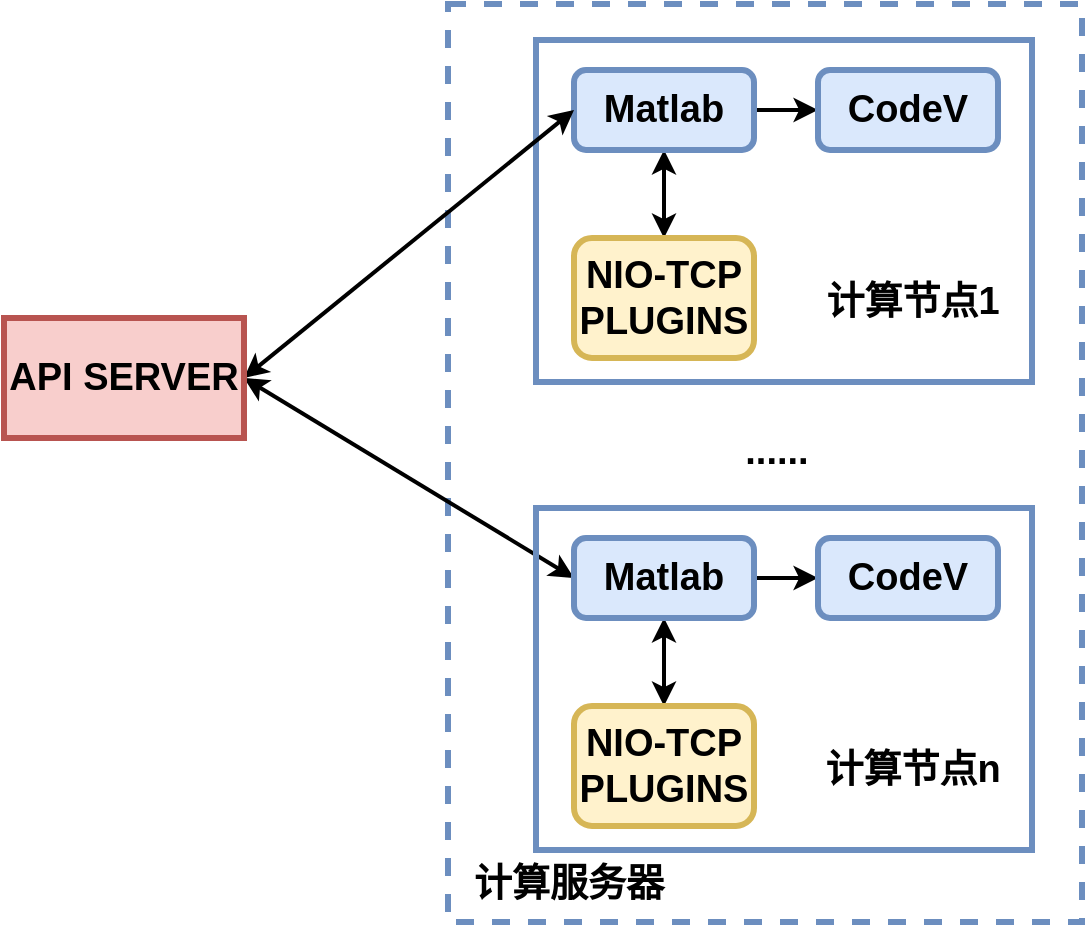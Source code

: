 <mxfile version="14.9.2" type="github"><diagram id="WEavagxoX7mWQo-rN5Ej" name="Page-1"><mxGraphModel dx="302" dy="526" grid="0" gridSize="10" guides="1" tooltips="1" connect="1" arrows="1" fold="1" page="0" pageScale="1" pageWidth="827" pageHeight="1169" math="0" shadow="0"><root><mxCell id="0"/><mxCell id="1" parent="0"/><mxCell id="207O5OkzuaK_un03Wp2c-2" value="" style="rounded=0;whiteSpace=wrap;html=1;strokeColor=#6c8ebf;fillColor=none;strokeWidth=3;fontSize=19;dashed=1;" parent="1" vertex="1"><mxGeometry x="1043" y="295" width="317" height="459" as="geometry"/></mxCell><mxCell id="meVRYA2Hp27yC9P9ZgB7-14" value="" style="rounded=0;whiteSpace=wrap;html=1;strokeColor=#6c8ebf;fillColor=none;strokeWidth=3;fontSize=19;" parent="1" vertex="1"><mxGeometry x="1087" y="313" width="248" height="171" as="geometry"/></mxCell><mxCell id="ZerdHR5X41I_D5glgdEe-2" style="edgeStyle=orthogonalEdgeStyle;rounded=0;orthogonalLoop=1;jettySize=auto;html=1;strokeWidth=2;" edge="1" parent="1" source="meVRYA2Hp27yC9P9ZgB7-15" target="meVRYA2Hp27yC9P9ZgB7-16"><mxGeometry relative="1" as="geometry"/></mxCell><mxCell id="ZerdHR5X41I_D5glgdEe-4" style="edgeStyle=orthogonalEdgeStyle;rounded=0;orthogonalLoop=1;jettySize=auto;html=1;entryX=0.5;entryY=0;entryDx=0;entryDy=0;strokeWidth=2;startArrow=classic;startFill=1;" edge="1" parent="1" source="meVRYA2Hp27yC9P9ZgB7-15" target="ZerdHR5X41I_D5glgdEe-1"><mxGeometry relative="1" as="geometry"/></mxCell><mxCell id="meVRYA2Hp27yC9P9ZgB7-15" value="&lt;b style=&quot;font-size: 19px;&quot;&gt;Matlab&lt;/b&gt;" style="rounded=1;whiteSpace=wrap;html=1;strokeColor=#6c8ebf;fillColor=#dae8fc;strokeWidth=3;fontSize=19;" parent="1" vertex="1"><mxGeometry x="1106" y="328" width="90" height="40" as="geometry"/></mxCell><mxCell id="meVRYA2Hp27yC9P9ZgB7-16" value="&lt;b style=&quot;font-size: 19px;&quot;&gt;CodeV&lt;/b&gt;" style="rounded=1;whiteSpace=wrap;html=1;strokeColor=#6c8ebf;fillColor=#dae8fc;strokeWidth=3;fontSize=19;" parent="1" vertex="1"><mxGeometry x="1228" y="328" width="90" height="40" as="geometry"/></mxCell><mxCell id="meVRYA2Hp27yC9P9ZgB7-17" value="&lt;b style=&quot;font-size: 19px&quot;&gt;计算节点1&lt;/b&gt;" style="text;html=1;strokeColor=none;fillColor=none;align=center;verticalAlign=middle;whiteSpace=wrap;rounded=0;fontSize=19;" parent="1" vertex="1"><mxGeometry x="1227.5" y="434" width="95" height="20" as="geometry"/></mxCell><mxCell id="207O5OkzuaK_un03Wp2c-30" style="rounded=0;orthogonalLoop=1;jettySize=auto;html=1;entryX=0;entryY=0.5;entryDx=0;entryDy=0;exitX=1;exitY=0.5;exitDx=0;exitDy=0;startArrow=classic;startFill=1;strokeWidth=2;" parent="1" source="meVRYA2Hp27yC9P9ZgB7-23" target="meVRYA2Hp27yC9P9ZgB7-15" edge="1"><mxGeometry relative="1" as="geometry"><mxPoint x="894" y="430" as="targetPoint"/></mxGeometry></mxCell><mxCell id="ZerdHR5X41I_D5glgdEe-12" style="rounded=0;orthogonalLoop=1;jettySize=auto;html=1;entryX=0;entryY=0.5;entryDx=0;entryDy=0;startArrow=classic;startFill=1;strokeWidth=2;exitX=1;exitY=0.5;exitDx=0;exitDy=0;" edge="1" parent="1" source="meVRYA2Hp27yC9P9ZgB7-23" target="ZerdHR5X41I_D5glgdEe-8"><mxGeometry relative="1" as="geometry"><mxPoint x="909" y="491" as="sourcePoint"/></mxGeometry></mxCell><mxCell id="meVRYA2Hp27yC9P9ZgB7-23" value="&lt;b style=&quot;font-size: 19px;&quot;&gt;API SERVER&lt;/b&gt;" style="rounded=0;whiteSpace=wrap;html=1;fillColor=#f8cecc;strokeColor=#b85450;strokeWidth=3;fontSize=19;" parent="1" vertex="1"><mxGeometry x="821" y="452" width="120" height="60" as="geometry"/></mxCell><mxCell id="207O5OkzuaK_un03Wp2c-13" value="&lt;b style=&quot;font-size: 19px&quot;&gt;计算服务器&lt;/b&gt;" style="text;html=1;strokeColor=none;fillColor=none;align=center;verticalAlign=middle;whiteSpace=wrap;rounded=0;fontSize=19;" parent="1" vertex="1"><mxGeometry x="1047" y="725" width="113" height="20" as="geometry"/></mxCell><mxCell id="ZerdHR5X41I_D5glgdEe-1" value="&lt;b style=&quot;font-size: 19px&quot;&gt;NIO-TCP&lt;br&gt;PLUGINS&lt;br&gt;&lt;/b&gt;" style="rounded=1;whiteSpace=wrap;html=1;strokeColor=#d6b656;fillColor=#fff2cc;strokeWidth=3;fontSize=19;" vertex="1" parent="1"><mxGeometry x="1106" y="412" width="90" height="60" as="geometry"/></mxCell><mxCell id="ZerdHR5X41I_D5glgdEe-5" value="" style="rounded=0;whiteSpace=wrap;html=1;strokeColor=#6c8ebf;fillColor=none;strokeWidth=3;fontSize=19;" vertex="1" parent="1"><mxGeometry x="1087" y="547" width="248" height="171" as="geometry"/></mxCell><mxCell id="ZerdHR5X41I_D5glgdEe-6" style="edgeStyle=orthogonalEdgeStyle;rounded=0;orthogonalLoop=1;jettySize=auto;html=1;strokeWidth=2;" edge="1" parent="1" source="ZerdHR5X41I_D5glgdEe-8" target="ZerdHR5X41I_D5glgdEe-9"><mxGeometry relative="1" as="geometry"/></mxCell><mxCell id="ZerdHR5X41I_D5glgdEe-7" style="edgeStyle=orthogonalEdgeStyle;rounded=0;orthogonalLoop=1;jettySize=auto;html=1;entryX=0.5;entryY=0;entryDx=0;entryDy=0;strokeWidth=2;startArrow=classic;startFill=1;" edge="1" parent="1" source="ZerdHR5X41I_D5glgdEe-8" target="ZerdHR5X41I_D5glgdEe-11"><mxGeometry relative="1" as="geometry"/></mxCell><mxCell id="ZerdHR5X41I_D5glgdEe-8" value="&lt;b style=&quot;font-size: 19px;&quot;&gt;Matlab&lt;/b&gt;" style="rounded=1;whiteSpace=wrap;html=1;strokeColor=#6c8ebf;fillColor=#dae8fc;strokeWidth=3;fontSize=19;" vertex="1" parent="1"><mxGeometry x="1106" y="562" width="90" height="40" as="geometry"/></mxCell><mxCell id="ZerdHR5X41I_D5glgdEe-9" value="&lt;b style=&quot;font-size: 19px;&quot;&gt;CodeV&lt;/b&gt;" style="rounded=1;whiteSpace=wrap;html=1;strokeColor=#6c8ebf;fillColor=#dae8fc;strokeWidth=3;fontSize=19;" vertex="1" parent="1"><mxGeometry x="1228" y="562" width="90" height="40" as="geometry"/></mxCell><mxCell id="ZerdHR5X41I_D5glgdEe-10" value="&lt;b style=&quot;font-size: 19px&quot;&gt;计算节点n&lt;/b&gt;" style="text;html=1;strokeColor=none;fillColor=none;align=center;verticalAlign=middle;whiteSpace=wrap;rounded=0;fontSize=19;" vertex="1" parent="1"><mxGeometry x="1227.5" y="668" width="95" height="20" as="geometry"/></mxCell><mxCell id="ZerdHR5X41I_D5glgdEe-11" value="&lt;b style=&quot;font-size: 19px&quot;&gt;NIO-TCP&lt;br&gt;&lt;/b&gt;&lt;b&gt;PLUGINS&lt;/b&gt;&lt;b style=&quot;font-size: 19px&quot;&gt;&lt;br&gt;&lt;/b&gt;" style="rounded=1;whiteSpace=wrap;html=1;strokeColor=#d6b656;fillColor=#fff2cc;strokeWidth=3;fontSize=19;" vertex="1" parent="1"><mxGeometry x="1106" y="646" width="90" height="60" as="geometry"/></mxCell><mxCell id="ZerdHR5X41I_D5glgdEe-14" value="&lt;b&gt;......&lt;/b&gt;" style="text;html=1;strokeColor=none;fillColor=none;align=center;verticalAlign=middle;whiteSpace=wrap;rounded=0;fontSize=19;" vertex="1" parent="1"><mxGeometry x="1160" y="509" width="95" height="20" as="geometry"/></mxCell></root></mxGraphModel></diagram></mxfile>